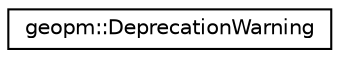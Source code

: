 digraph "Graphical Class Hierarchy"
{
 // LATEX_PDF_SIZE
  edge [fontname="Helvetica",fontsize="10",labelfontname="Helvetica",labelfontsize="10"];
  node [fontname="Helvetica",fontsize="10",shape=record];
  rankdir="LR";
  Node0 [label="geopm::DeprecationWarning",height=0.2,width=0.4,color="black", fillcolor="white", style="filled",URL="$classgeopm_1_1_deprecation_warning.html",tooltip=" "];
}
